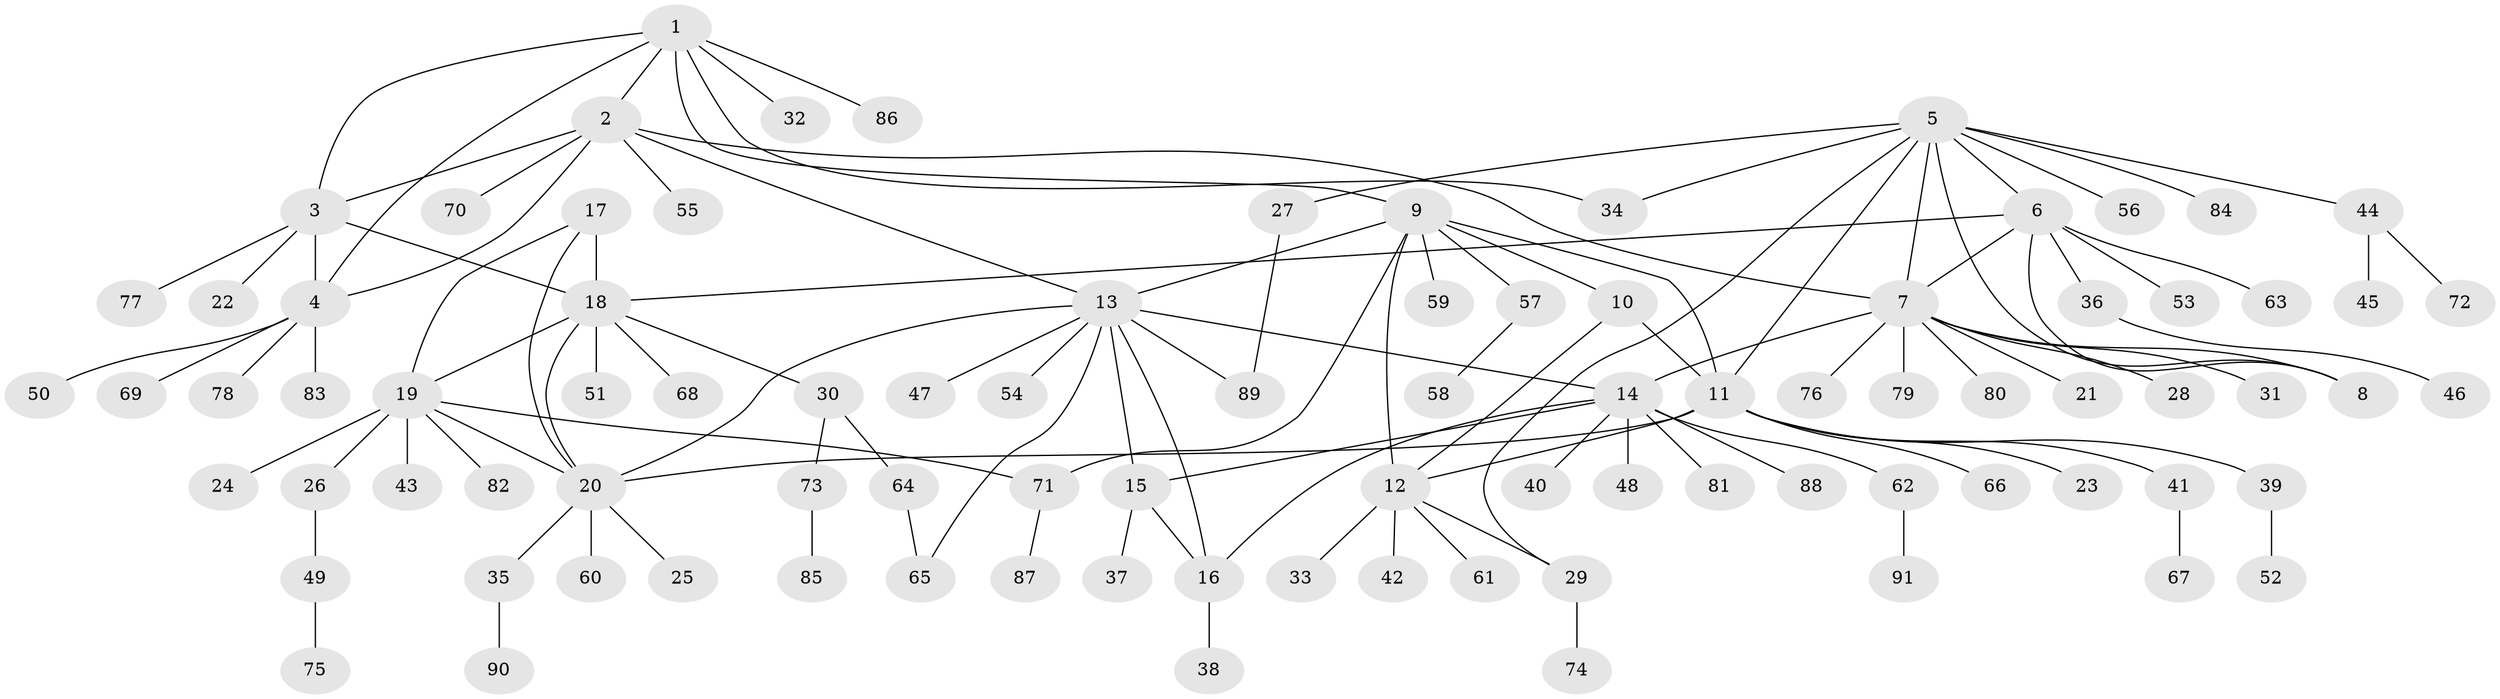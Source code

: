 // Generated by graph-tools (version 1.1) at 2025/55/03/09/25 04:55:26]
// undirected, 91 vertices, 116 edges
graph export_dot {
graph [start="1"]
  node [color=gray90,style=filled];
  1;
  2;
  3;
  4;
  5;
  6;
  7;
  8;
  9;
  10;
  11;
  12;
  13;
  14;
  15;
  16;
  17;
  18;
  19;
  20;
  21;
  22;
  23;
  24;
  25;
  26;
  27;
  28;
  29;
  30;
  31;
  32;
  33;
  34;
  35;
  36;
  37;
  38;
  39;
  40;
  41;
  42;
  43;
  44;
  45;
  46;
  47;
  48;
  49;
  50;
  51;
  52;
  53;
  54;
  55;
  56;
  57;
  58;
  59;
  60;
  61;
  62;
  63;
  64;
  65;
  66;
  67;
  68;
  69;
  70;
  71;
  72;
  73;
  74;
  75;
  76;
  77;
  78;
  79;
  80;
  81;
  82;
  83;
  84;
  85;
  86;
  87;
  88;
  89;
  90;
  91;
  1 -- 2;
  1 -- 3;
  1 -- 4;
  1 -- 9;
  1 -- 32;
  1 -- 34;
  1 -- 86;
  2 -- 3;
  2 -- 4;
  2 -- 7;
  2 -- 13;
  2 -- 55;
  2 -- 70;
  3 -- 4;
  3 -- 18;
  3 -- 22;
  3 -- 77;
  4 -- 50;
  4 -- 69;
  4 -- 78;
  4 -- 83;
  5 -- 6;
  5 -- 7;
  5 -- 8;
  5 -- 11;
  5 -- 27;
  5 -- 29;
  5 -- 34;
  5 -- 44;
  5 -- 56;
  5 -- 84;
  6 -- 7;
  6 -- 8;
  6 -- 18;
  6 -- 36;
  6 -- 53;
  6 -- 63;
  7 -- 8;
  7 -- 14;
  7 -- 21;
  7 -- 28;
  7 -- 31;
  7 -- 76;
  7 -- 79;
  7 -- 80;
  9 -- 10;
  9 -- 11;
  9 -- 12;
  9 -- 13;
  9 -- 57;
  9 -- 59;
  9 -- 71;
  10 -- 11;
  10 -- 12;
  11 -- 12;
  11 -- 20;
  11 -- 23;
  11 -- 39;
  11 -- 41;
  11 -- 66;
  12 -- 29;
  12 -- 33;
  12 -- 42;
  12 -- 61;
  13 -- 14;
  13 -- 15;
  13 -- 16;
  13 -- 20;
  13 -- 47;
  13 -- 54;
  13 -- 65;
  13 -- 89;
  14 -- 15;
  14 -- 16;
  14 -- 40;
  14 -- 48;
  14 -- 62;
  14 -- 81;
  14 -- 88;
  15 -- 16;
  15 -- 37;
  16 -- 38;
  17 -- 18;
  17 -- 19;
  17 -- 20;
  18 -- 19;
  18 -- 20;
  18 -- 30;
  18 -- 51;
  18 -- 68;
  19 -- 20;
  19 -- 24;
  19 -- 26;
  19 -- 43;
  19 -- 71;
  19 -- 82;
  20 -- 25;
  20 -- 35;
  20 -- 60;
  26 -- 49;
  27 -- 89;
  29 -- 74;
  30 -- 64;
  30 -- 73;
  35 -- 90;
  36 -- 46;
  39 -- 52;
  41 -- 67;
  44 -- 45;
  44 -- 72;
  49 -- 75;
  57 -- 58;
  62 -- 91;
  64 -- 65;
  71 -- 87;
  73 -- 85;
}
